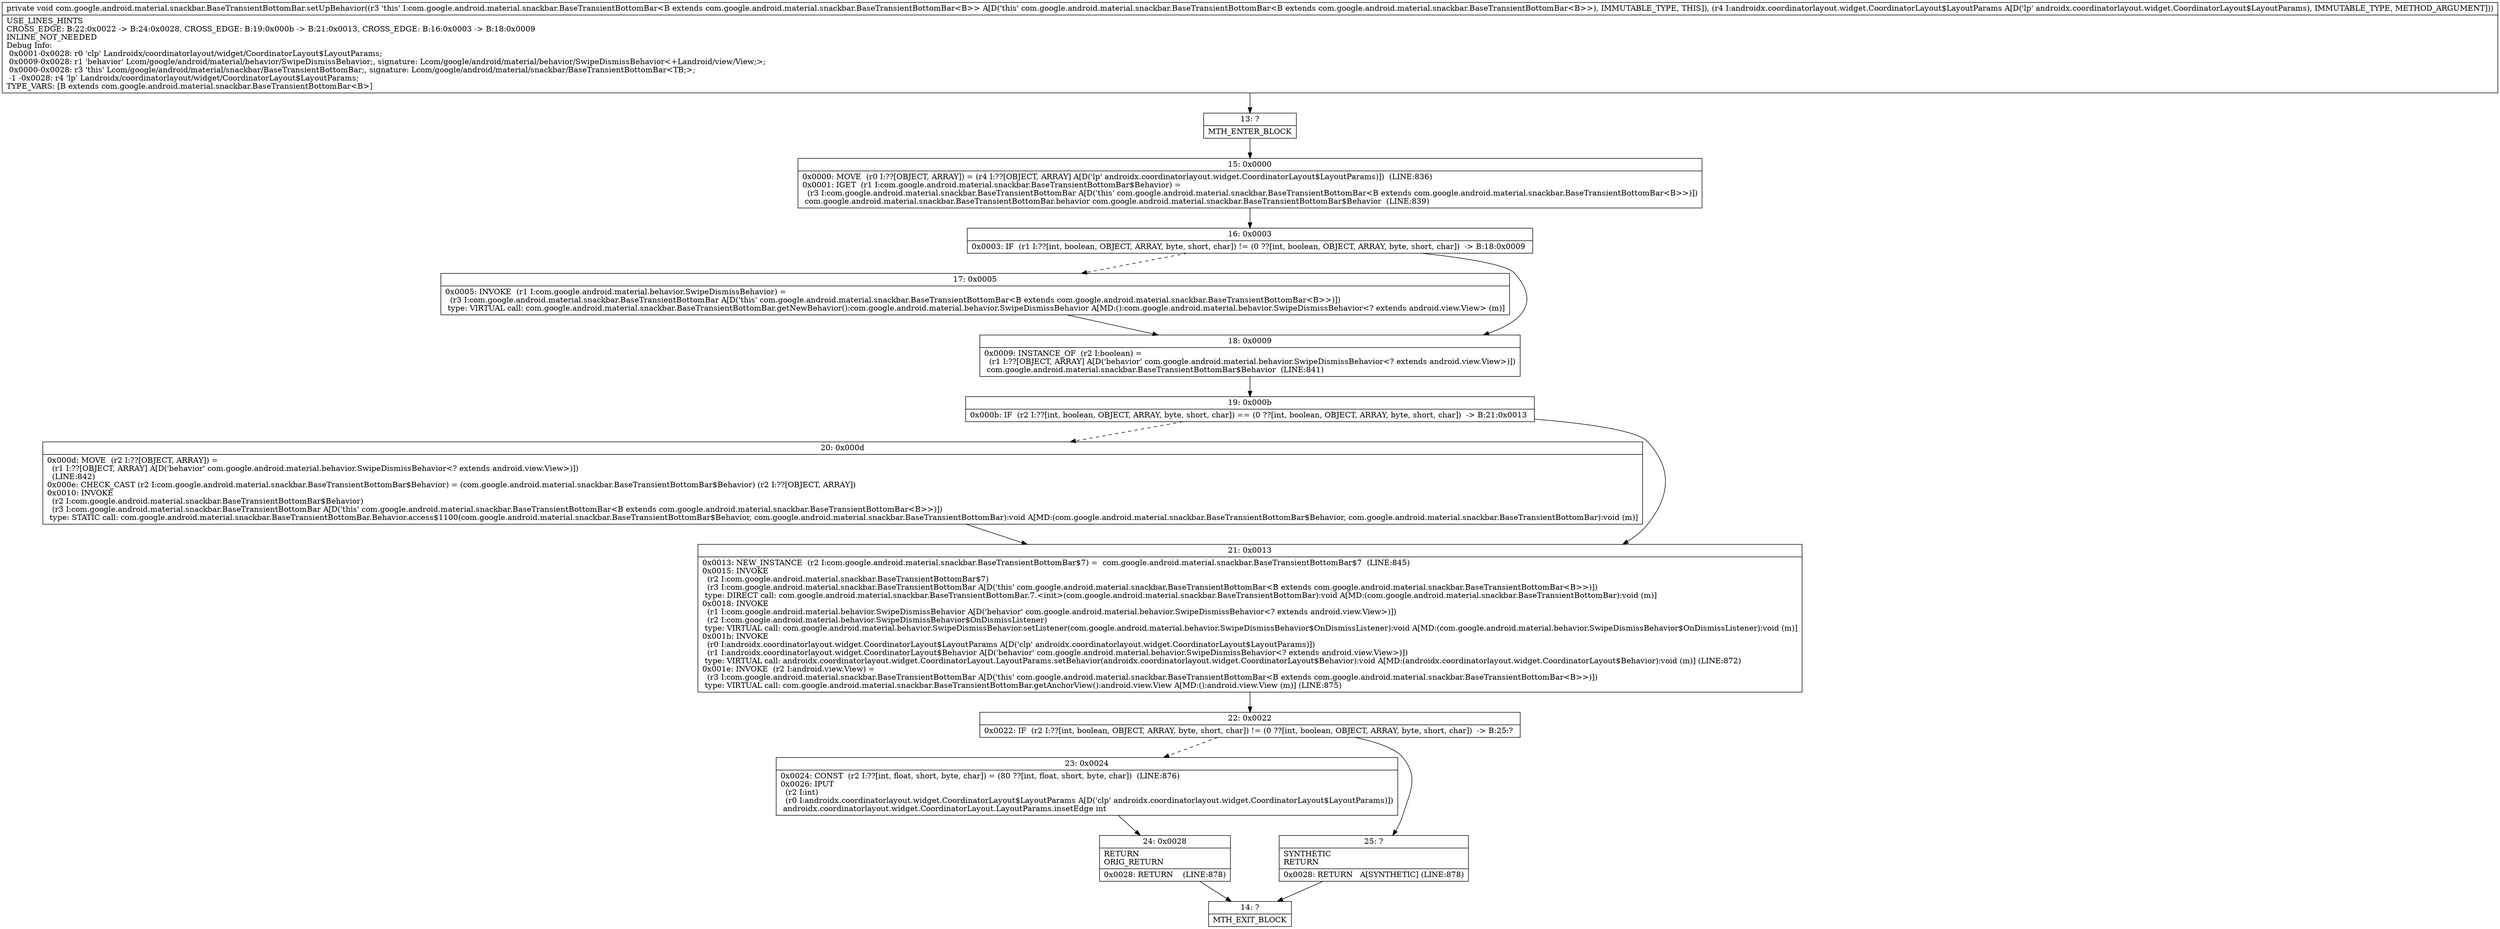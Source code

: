 digraph "CFG forcom.google.android.material.snackbar.BaseTransientBottomBar.setUpBehavior(Landroidx\/coordinatorlayout\/widget\/CoordinatorLayout$LayoutParams;)V" {
Node_13 [shape=record,label="{13\:\ ?|MTH_ENTER_BLOCK\l}"];
Node_15 [shape=record,label="{15\:\ 0x0000|0x0000: MOVE  (r0 I:??[OBJECT, ARRAY]) = (r4 I:??[OBJECT, ARRAY] A[D('lp' androidx.coordinatorlayout.widget.CoordinatorLayout$LayoutParams)])  (LINE:836)\l0x0001: IGET  (r1 I:com.google.android.material.snackbar.BaseTransientBottomBar$Behavior) = \l  (r3 I:com.google.android.material.snackbar.BaseTransientBottomBar A[D('this' com.google.android.material.snackbar.BaseTransientBottomBar\<B extends com.google.android.material.snackbar.BaseTransientBottomBar\<B\>\>)])\l com.google.android.material.snackbar.BaseTransientBottomBar.behavior com.google.android.material.snackbar.BaseTransientBottomBar$Behavior  (LINE:839)\l}"];
Node_16 [shape=record,label="{16\:\ 0x0003|0x0003: IF  (r1 I:??[int, boolean, OBJECT, ARRAY, byte, short, char]) != (0 ??[int, boolean, OBJECT, ARRAY, byte, short, char])  \-\> B:18:0x0009 \l}"];
Node_17 [shape=record,label="{17\:\ 0x0005|0x0005: INVOKE  (r1 I:com.google.android.material.behavior.SwipeDismissBehavior) = \l  (r3 I:com.google.android.material.snackbar.BaseTransientBottomBar A[D('this' com.google.android.material.snackbar.BaseTransientBottomBar\<B extends com.google.android.material.snackbar.BaseTransientBottomBar\<B\>\>)])\l type: VIRTUAL call: com.google.android.material.snackbar.BaseTransientBottomBar.getNewBehavior():com.google.android.material.behavior.SwipeDismissBehavior A[MD:():com.google.android.material.behavior.SwipeDismissBehavior\<? extends android.view.View\> (m)]\l}"];
Node_18 [shape=record,label="{18\:\ 0x0009|0x0009: INSTANCE_OF  (r2 I:boolean) = \l  (r1 I:??[OBJECT, ARRAY] A[D('behavior' com.google.android.material.behavior.SwipeDismissBehavior\<? extends android.view.View\>)])\l com.google.android.material.snackbar.BaseTransientBottomBar$Behavior  (LINE:841)\l}"];
Node_19 [shape=record,label="{19\:\ 0x000b|0x000b: IF  (r2 I:??[int, boolean, OBJECT, ARRAY, byte, short, char]) == (0 ??[int, boolean, OBJECT, ARRAY, byte, short, char])  \-\> B:21:0x0013 \l}"];
Node_20 [shape=record,label="{20\:\ 0x000d|0x000d: MOVE  (r2 I:??[OBJECT, ARRAY]) = \l  (r1 I:??[OBJECT, ARRAY] A[D('behavior' com.google.android.material.behavior.SwipeDismissBehavior\<? extends android.view.View\>)])\l  (LINE:842)\l0x000e: CHECK_CAST (r2 I:com.google.android.material.snackbar.BaseTransientBottomBar$Behavior) = (com.google.android.material.snackbar.BaseTransientBottomBar$Behavior) (r2 I:??[OBJECT, ARRAY]) \l0x0010: INVOKE  \l  (r2 I:com.google.android.material.snackbar.BaseTransientBottomBar$Behavior)\l  (r3 I:com.google.android.material.snackbar.BaseTransientBottomBar A[D('this' com.google.android.material.snackbar.BaseTransientBottomBar\<B extends com.google.android.material.snackbar.BaseTransientBottomBar\<B\>\>)])\l type: STATIC call: com.google.android.material.snackbar.BaseTransientBottomBar.Behavior.access$1100(com.google.android.material.snackbar.BaseTransientBottomBar$Behavior, com.google.android.material.snackbar.BaseTransientBottomBar):void A[MD:(com.google.android.material.snackbar.BaseTransientBottomBar$Behavior, com.google.android.material.snackbar.BaseTransientBottomBar):void (m)]\l}"];
Node_21 [shape=record,label="{21\:\ 0x0013|0x0013: NEW_INSTANCE  (r2 I:com.google.android.material.snackbar.BaseTransientBottomBar$7) =  com.google.android.material.snackbar.BaseTransientBottomBar$7  (LINE:845)\l0x0015: INVOKE  \l  (r2 I:com.google.android.material.snackbar.BaseTransientBottomBar$7)\l  (r3 I:com.google.android.material.snackbar.BaseTransientBottomBar A[D('this' com.google.android.material.snackbar.BaseTransientBottomBar\<B extends com.google.android.material.snackbar.BaseTransientBottomBar\<B\>\>)])\l type: DIRECT call: com.google.android.material.snackbar.BaseTransientBottomBar.7.\<init\>(com.google.android.material.snackbar.BaseTransientBottomBar):void A[MD:(com.google.android.material.snackbar.BaseTransientBottomBar):void (m)]\l0x0018: INVOKE  \l  (r1 I:com.google.android.material.behavior.SwipeDismissBehavior A[D('behavior' com.google.android.material.behavior.SwipeDismissBehavior\<? extends android.view.View\>)])\l  (r2 I:com.google.android.material.behavior.SwipeDismissBehavior$OnDismissListener)\l type: VIRTUAL call: com.google.android.material.behavior.SwipeDismissBehavior.setListener(com.google.android.material.behavior.SwipeDismissBehavior$OnDismissListener):void A[MD:(com.google.android.material.behavior.SwipeDismissBehavior$OnDismissListener):void (m)]\l0x001b: INVOKE  \l  (r0 I:androidx.coordinatorlayout.widget.CoordinatorLayout$LayoutParams A[D('clp' androidx.coordinatorlayout.widget.CoordinatorLayout$LayoutParams)])\l  (r1 I:androidx.coordinatorlayout.widget.CoordinatorLayout$Behavior A[D('behavior' com.google.android.material.behavior.SwipeDismissBehavior\<? extends android.view.View\>)])\l type: VIRTUAL call: androidx.coordinatorlayout.widget.CoordinatorLayout.LayoutParams.setBehavior(androidx.coordinatorlayout.widget.CoordinatorLayout$Behavior):void A[MD:(androidx.coordinatorlayout.widget.CoordinatorLayout$Behavior):void (m)] (LINE:872)\l0x001e: INVOKE  (r2 I:android.view.View) = \l  (r3 I:com.google.android.material.snackbar.BaseTransientBottomBar A[D('this' com.google.android.material.snackbar.BaseTransientBottomBar\<B extends com.google.android.material.snackbar.BaseTransientBottomBar\<B\>\>)])\l type: VIRTUAL call: com.google.android.material.snackbar.BaseTransientBottomBar.getAnchorView():android.view.View A[MD:():android.view.View (m)] (LINE:875)\l}"];
Node_22 [shape=record,label="{22\:\ 0x0022|0x0022: IF  (r2 I:??[int, boolean, OBJECT, ARRAY, byte, short, char]) != (0 ??[int, boolean, OBJECT, ARRAY, byte, short, char])  \-\> B:25:? \l}"];
Node_23 [shape=record,label="{23\:\ 0x0024|0x0024: CONST  (r2 I:??[int, float, short, byte, char]) = (80 ??[int, float, short, byte, char])  (LINE:876)\l0x0026: IPUT  \l  (r2 I:int)\l  (r0 I:androidx.coordinatorlayout.widget.CoordinatorLayout$LayoutParams A[D('clp' androidx.coordinatorlayout.widget.CoordinatorLayout$LayoutParams)])\l androidx.coordinatorlayout.widget.CoordinatorLayout.LayoutParams.insetEdge int \l}"];
Node_24 [shape=record,label="{24\:\ 0x0028|RETURN\lORIG_RETURN\l|0x0028: RETURN    (LINE:878)\l}"];
Node_14 [shape=record,label="{14\:\ ?|MTH_EXIT_BLOCK\l}"];
Node_25 [shape=record,label="{25\:\ ?|SYNTHETIC\lRETURN\l|0x0028: RETURN   A[SYNTHETIC] (LINE:878)\l}"];
MethodNode[shape=record,label="{private void com.google.android.material.snackbar.BaseTransientBottomBar.setUpBehavior((r3 'this' I:com.google.android.material.snackbar.BaseTransientBottomBar\<B extends com.google.android.material.snackbar.BaseTransientBottomBar\<B\>\> A[D('this' com.google.android.material.snackbar.BaseTransientBottomBar\<B extends com.google.android.material.snackbar.BaseTransientBottomBar\<B\>\>), IMMUTABLE_TYPE, THIS]), (r4 I:androidx.coordinatorlayout.widget.CoordinatorLayout$LayoutParams A[D('lp' androidx.coordinatorlayout.widget.CoordinatorLayout$LayoutParams), IMMUTABLE_TYPE, METHOD_ARGUMENT]))  | USE_LINES_HINTS\lCROSS_EDGE: B:22:0x0022 \-\> B:24:0x0028, CROSS_EDGE: B:19:0x000b \-\> B:21:0x0013, CROSS_EDGE: B:16:0x0003 \-\> B:18:0x0009\lINLINE_NOT_NEEDED\lDebug Info:\l  0x0001\-0x0028: r0 'clp' Landroidx\/coordinatorlayout\/widget\/CoordinatorLayout$LayoutParams;\l  0x0009\-0x0028: r1 'behavior' Lcom\/google\/android\/material\/behavior\/SwipeDismissBehavior;, signature: Lcom\/google\/android\/material\/behavior\/SwipeDismissBehavior\<+Landroid\/view\/View;\>;\l  0x0000\-0x0028: r3 'this' Lcom\/google\/android\/material\/snackbar\/BaseTransientBottomBar;, signature: Lcom\/google\/android\/material\/snackbar\/BaseTransientBottomBar\<TB;\>;\l  \-1 \-0x0028: r4 'lp' Landroidx\/coordinatorlayout\/widget\/CoordinatorLayout$LayoutParams;\lTYPE_VARS: [B extends com.google.android.material.snackbar.BaseTransientBottomBar\<B\>]\l}"];
MethodNode -> Node_13;Node_13 -> Node_15;
Node_15 -> Node_16;
Node_16 -> Node_17[style=dashed];
Node_16 -> Node_18;
Node_17 -> Node_18;
Node_18 -> Node_19;
Node_19 -> Node_20[style=dashed];
Node_19 -> Node_21;
Node_20 -> Node_21;
Node_21 -> Node_22;
Node_22 -> Node_23[style=dashed];
Node_22 -> Node_25;
Node_23 -> Node_24;
Node_24 -> Node_14;
Node_25 -> Node_14;
}

